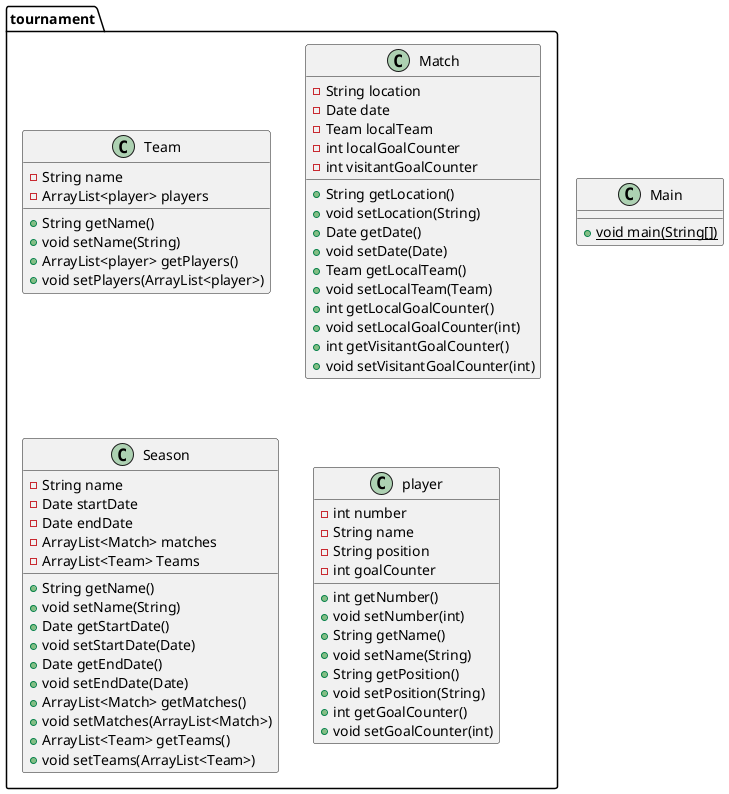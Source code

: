 @startuml
class tournament.Team {
- String name
- ArrayList<player> players
+ String getName()
+ void setName(String)
+ ArrayList<player> getPlayers()
+ void setPlayers(ArrayList<player>)
}
class tournament.Match {
- String location
- Date date
- Team localTeam
- int localGoalCounter
- int visitantGoalCounter
+ String getLocation()
+ void setLocation(String)
+ Date getDate()
+ void setDate(Date)
+ Team getLocalTeam()
+ void setLocalTeam(Team)
+ int getLocalGoalCounter()
+ void setLocalGoalCounter(int)
+ int getVisitantGoalCounter()
+ void setVisitantGoalCounter(int)
}
class Main {
+ {static} void main(String[])
}
class tournament.Season {
- String name
- Date startDate
- Date endDate
- ArrayList<Match> matches
- ArrayList<Team> Teams
+ String getName()
+ void setName(String)
+ Date getStartDate()
+ void setStartDate(Date)
+ Date getEndDate()
+ void setEndDate(Date)
+ ArrayList<Match> getMatches()
+ void setMatches(ArrayList<Match>)
+ ArrayList<Team> getTeams()
+ void setTeams(ArrayList<Team>)
}
class tournament.player {
- int number
- String name
- String position
- int goalCounter
+ int getNumber()
+ void setNumber(int)
+ String getName()
+ void setName(String)
+ String getPosition()
+ void setPosition(String)
+ int getGoalCounter()
+ void setGoalCounter(int)
}
@enduml